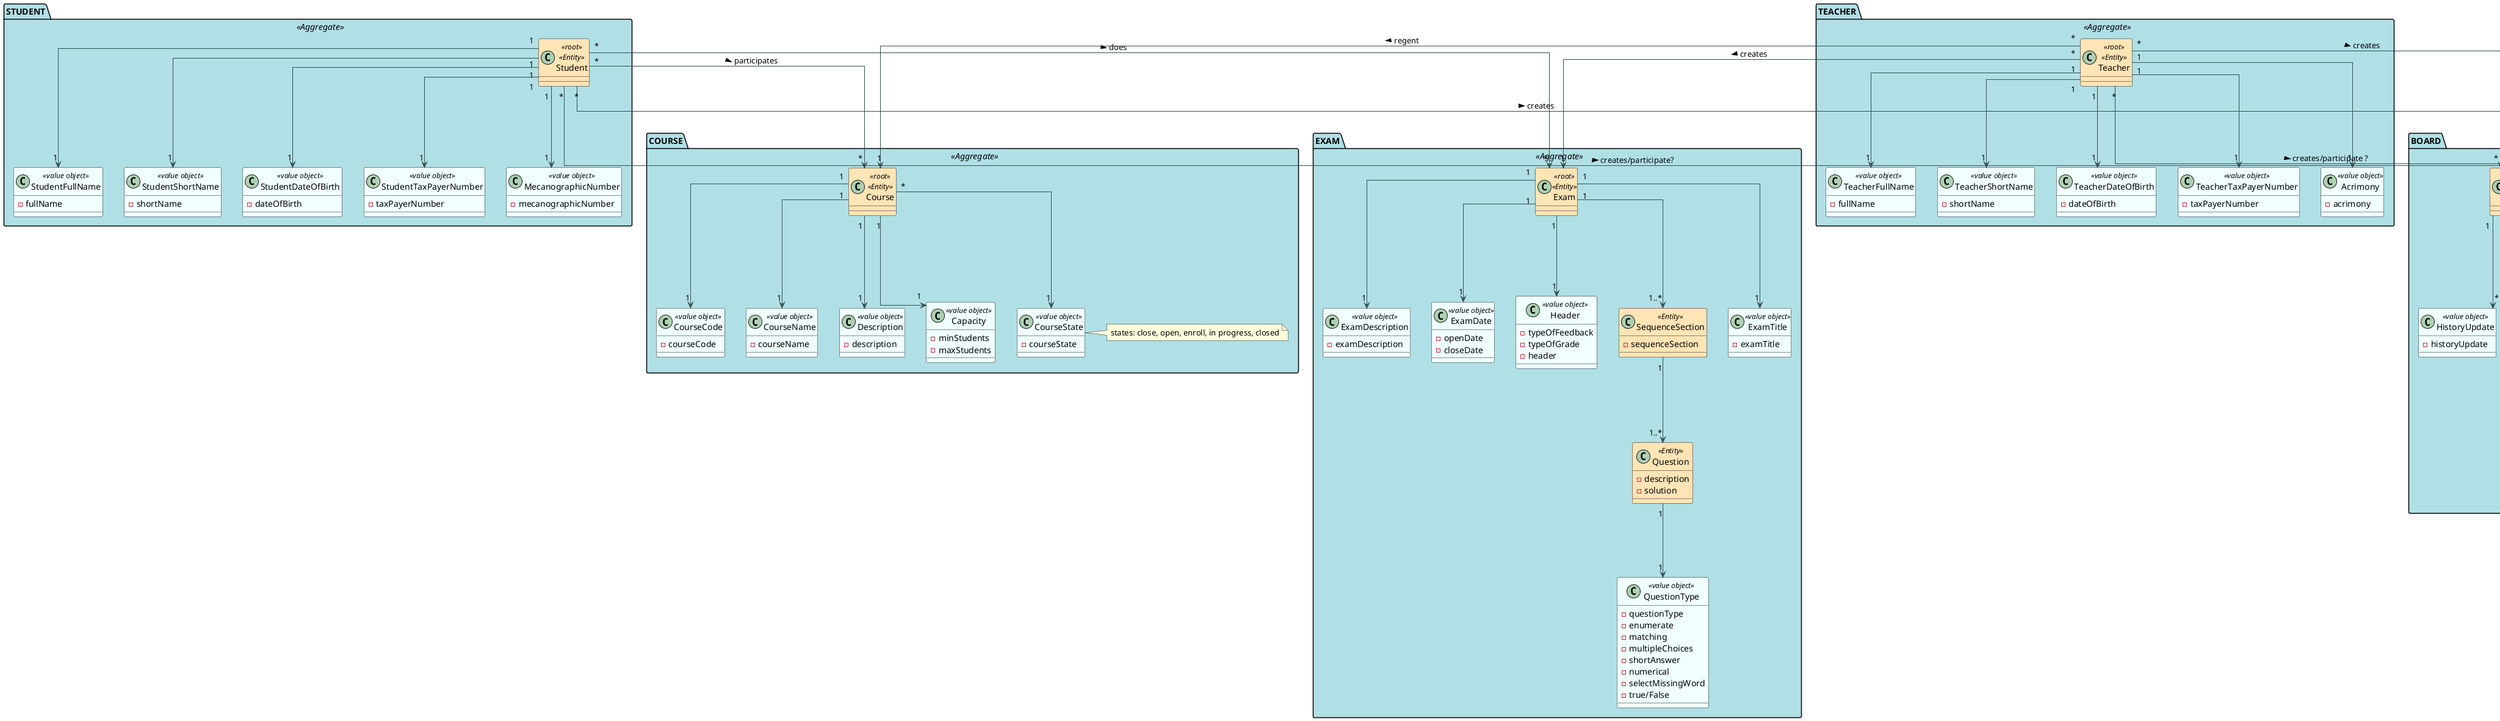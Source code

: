 @startuml

skinparam linetype ortho
skinparam Shadowing False
'hide empty members
'left to right direction

skinparam class {
    BackgroundColor<<Entity>> Moccasin
    BackgroundColor<<value object>> Azure
    BackgroundColor<<Event>> MediumAquaMarine
    BackgroundColor<<Service>> SkyBlue
    ArrowColor DarkSlateGrey
}

skinparam package {
    BackgroundColor PowderBlue
}

'TALVEZ APAGAR O PACKAGE USER OU CORRIGIR PELO CODIGO
' ############## USERS ##############

/'class User{
    - email
    - fullName
    - shortName
    - pwd
    - name??
    - dateOfBirth
    - taxPayerNumber
}

class Student{ -mecanographicNumber}
class Teacher{ - acronimo}
class Manager{ - managerId?? }

'/
/'
package USER <<Aggregate>> {

    class User <<root>> <<Entity>>

    class Password <<value object>> {
            -password
        }

    class Role <<value object>> {
        -description
        -function
    }

    note right : A User can be a Student, Teacher, \nManager.
}

' ############## USERS ##############

User "1" ---down> "1" FullName
User "1" ---down> "1" ShortName
User "1" ---down> "1" DateOfBirth
User "1" ---down> "1" TaxPayerNumber
User "1" ---down> "1" Password
User "*" ---down> "*"Role

'/

' ############## COURSE ##############

/'
    class Course{
        - courseId @Id??
        - courseName
        - Collections<> Teacher:regent
        - description
        - minStudents
        - maxStudents
    }
'/

package COURSE <<Aggregate>> {

    /'FALTA VER COMO ADICIONAR ISTO

    - Collections<> Teacher:regent
    '/

    class Course <<root>> <<Entity>>

    class CourseCode <<value object>>{
        -courseCode
    }

    class CourseName <<value object>> {
        -courseName
    }

    class Description <<value object>> {
            -description
        }

    class CourseState <<value object>>{
        -courseState
    }

    note right: states: close, open, enroll, in progress, closed

    class Capacity <<value object>> {
            -minStudents
            -maxStudents
        }

    }

' ############## COURSE ##############

Course "1" ---down> "1" CourseCode
Course "1" ---down> "1" CourseName
Course "*" ---down> "1" CourseState
Course "1" ---down> "1" Description
Course "1" ---down> "1" Capacity


' ############## EXAMS ##############

/'class Exam{
      - title
      - description


      - Course: course??
      - openDate
      - closeDate

      - header
      - sequenceSection
      - questionTypes
  }'/

/'class QuestionTypes{
      - enumerate
      - matching
      - multipleChoices
      - shortAnswer
      - numerical
      - selectMissingWord
      - true/False
  }'/


package EXAM <<Aggregate>> {

    /'FALTA VER COMO ADICIONAR ISTO
        -Course: course?? '/

    class Exam <<root>> <<Entity>>

    class ExamTitle <<value object>> {
        -examTitle
    }

    class ExamDescription <<value object>> {
            -examDescription
        }

    class ExamDate <<value object>> {
                -openDate
                -closeDate
            }

    class Header <<value object>> {
    'talvez criar uma entidade aqui com os types?
        -typeOfFeedback
        -typeOfGrade
        -header
    }

    class SequenceSection <<Entity>> {
            -sequenceSection

        }

    class Question <<Entity>> {
            -description
            -solution
    }

    class QuestionType <<value object>> {
            -questionType
            - enumerate
            - matching
            - multipleChoices
            - shortAnswer
            - numerical
            - selectMissingWord
            - true/False
        }

}

' ############## EXAMS ##############

Exam "1" ---down> "1" ExamTitle
Exam "1" ---down> "1" ExamDescription
Exam "1" ---down> "1" ExamDate
Exam "1" ---down> "1" Header
Exam "1" ---down> "1..*" SequenceSection
SequenceSection "1" ---down> "1..*" Question
Question "1" ---down> "1" QuestionType

' ############## BOARD ##############

/'class Board{
    - Student:admin
    - Collection:usersInvited
    - historyUpdates
    - rows/columns property file
}

class PostIt{
    - postItId
    - text
}

'/

package BOARD <<Aggregate>> {

    class Board <<root>> <<Entity>>

    note right: colunas e linhas titulo?

    class BoardTitle <<value object>>{
        -boardTitle
    }

    class Cell <<value object>>{
    }



    class HistoryUpdate <<value object>> {
        -historyUpdate
    }

    class PostIt <<value object>> {
        - postItId
        - typeOfContent
    }

    note right: Image or text

}

' ############## BOARD ##############

Board "1" ---down> "*" HistoryUpdate
Board "1" ---down> "1" BoardTitle
Board "1" ---down> "1..*" Cell : contains >
Cell "1"  ---down> "0..1" PostIt : contains >


' ############## MEETING ##############

/'
class Meeting{
    -time
    -duration
    -User:admin
    -Collection:usersInvited
}'/

package MEETING <<Aggregate>> {

    /'FALTA VER COMO ADICIONAR ISTO
             -User:admin
             -Collection:usersInvited '/

    class Meeting <<root>> <<Entity>>

    class MeetingInfo <<Entity>>{
        -admin
        -Collection: usersInvited
    }

    class Time <<value object>> {
        -time
    }

    class Duration <<value object>> {
            -duration
        }
}

Meeting "1" ---down> "1" Time
Meeting "1" ---down> "1" Duration
Meeting "1" ---down> "1" MeetingInfo

' ############## STUDENT ##############

package STUDENT <<Aggregate>> {

    class Student <<root>> <<Entity>>

    class MecanographicNumber <<value object>> {
        -mecanographicNumber
    }

    class StudentFullName <<value object>> {
            -fullName
        }

        class StudentShortName <<value object>> {
           -shortName
        }

        class StudentDateOfBirth <<value object>> {
             -dateOfBirth
       }

       class StudentTaxPayerNumber <<value object>> {
             -taxPayerNumber
       }
}

Student "1" ---down> "1" MecanographicNumber
Student "1" ---down> "1" StudentFullName
Student "1" ---down> "1" StudentShortName
Student "1" ---down> "1" StudentDateOfBirth
Student "1" ---down> "1" StudentTaxPayerNumber


' ############## TEACHER ##############

package TEACHER <<Aggregate>> {

    class Teacher <<root>> <<Entity>>

    class Acrimony <<value object>> {
        -acrimony
    }

    class TeacherFullName <<value object>> {
        -fullName
    }

    class TeacherShortName <<value object>> {
       -shortName
    }

    class TeacherDateOfBirth <<value object>> {
         -dateOfBirth
   }

   class TeacherTaxPayerNumber <<value object>> {
         -taxPayerNumber
   }

}

Teacher "1" ---down> "1" Acrimony
Teacher "1" ---down> "1" TeacherFullName
Teacher "1" ---down> "1" TeacherShortName
Teacher "1" ---down> "1" TeacherDateOfBirth
Teacher "1" ---down> "1" TeacherTaxPayerNumber


' ############## MANAGER ##############
'NAO FAZ SENTIDO A CENA DE MANAGERID
package MANAGER <<Aggregate>> {

    class Manager <<root>> <<Entity>>

    class ManagerId <<value object>> {
        -managerId
    }

    class ManagerFullName <<value object>> {
        -fullName
    }

    class ManagerShortName <<value object>> {
         -shortName
    }

    class ManagerDateOfBirth <<value object>> {
         -dateOfBirth
    }

    class ManagerTaxPayerNumber <<value object>> {
         -taxPayerNumber
    }
}

Manager "1" ---down> "1" ManagerId
Manager "1" ---down> "1" ManagerFullName
Manager "1" ---down> "1" ManagerShortName
Manager "1" ---down> "1" ManagerDateOfBirth
Manager "1" ---down> "1" ManagerTaxPayerNumber


'########### CONNECTIONS BETWEEN AGGREGATES ###########

Student "*" ---down> "*" Course : participates >
Teacher "*" ---down> "1" Course : regent >

Student "*" ---down> "*" Exam : does >
Teacher "*" ---down> "1" Exam : creates >


Student "*" ---down> "*" Board : creates >
Teacher "*" ---down> "*" Board : creates >
Manager "*" ---down> "*" Board : creates >

Student "*" ---down> "*" MeetingInfo : creates/participate? >
Teacher "*" ---down> "*" MeetingInfo : creates/participate ? >
Manager "*" ---down> "*" MeetingInfo : creates/participate? >



}
/'
class Enrollment{
    -studentId
    -courseId
    -finalGrade
}

class Class{
    - Title @Id
    - date
    - duration
    
    - Course: course??
    - teacher??
}



class ExamResult{
    - Exam
    - Student
    - feedback
    - grade
}



''
User --> Teacher
User --> Student
User --> Manager

''Courses

Manager ---> Course : Manages >
Manager ---> Enrollment : Manages >

Teacher -left-> Class : Creates >

Enrollment "1" ---* "1" Student
Enrollment "1" ---* "1" Course

Course "1" ---* "*" Class



''Exams

' Student --> Exam
Student --> ExamResult

Teacher "1" -up-> "*" Exam
Course "1" *-- "*" Exam
Exam "1" *-- "*" ExamResult 

Exam "1" ---> "*" QuestionTypes


''Shared Boards

' User --> Admin : is the >
User "1" ----> "*" Board : manages >
Board "1" --* "*" User : contains >

Board "1" ---> "*" PostIt : contains >
User "*" ---> "*" PostIt : manages >




''Meeting
' User --> Admin : is the >
User "1" ---> "*" Meeting : managers >
Meeting "1" ---* "*" User : contains >'/






@enduml